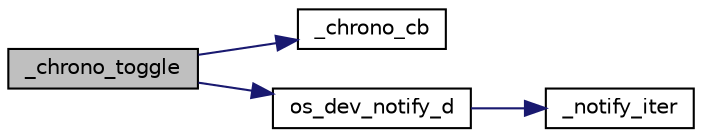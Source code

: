 digraph "_chrono_toggle"
{
 // LATEX_PDF_SIZE
  bgcolor="transparent";
  edge [fontname="Helvetica",fontsize="10",labelfontname="Helvetica",labelfontsize="10"];
  node [fontname="Helvetica",fontsize="10",shape=record];
  rankdir="LR";
  Node1 [label="_chrono_toggle",height=0.2,width=0.4,color="black", fillcolor="grey75", style="filled", fontcolor="black",tooltip="Starts/cancels a Stopwatch _scr_chrono_cb event which periodically updates the timer."];
  Node1 -> Node2 [color="midnightblue",fontsize="10",style="solid",fontname="Helvetica"];
  Node2 [label="_chrono_cb",height=0.2,width=0.4,color="black",URL="$chrono_8c.html#aa24e896d07995f01fd393e8c4ed2cd88",tooltip="The callback function for the stopwatch event."];
  Node1 -> Node3 [color="midnightblue",fontsize="10",style="solid",fontname="Helvetica"];
  Node3 [label="os_dev_notify_d",height=0.2,width=0.4,color="black",URL="$dev_8h.html#a90b537677333beca80545c0282e1e370",tooltip="os_dev_notify with custom notification durations."];
  Node3 -> Node4 [color="midnightblue",fontsize="10",style="solid",fontname="Helvetica"];
  Node4 [label="_notify_iter",height=0.2,width=0.4,color="black",URL="$dev_8c.html#afc0885a283c49cd1c0fc66e7c0ba82d5",tooltip=" "];
}
